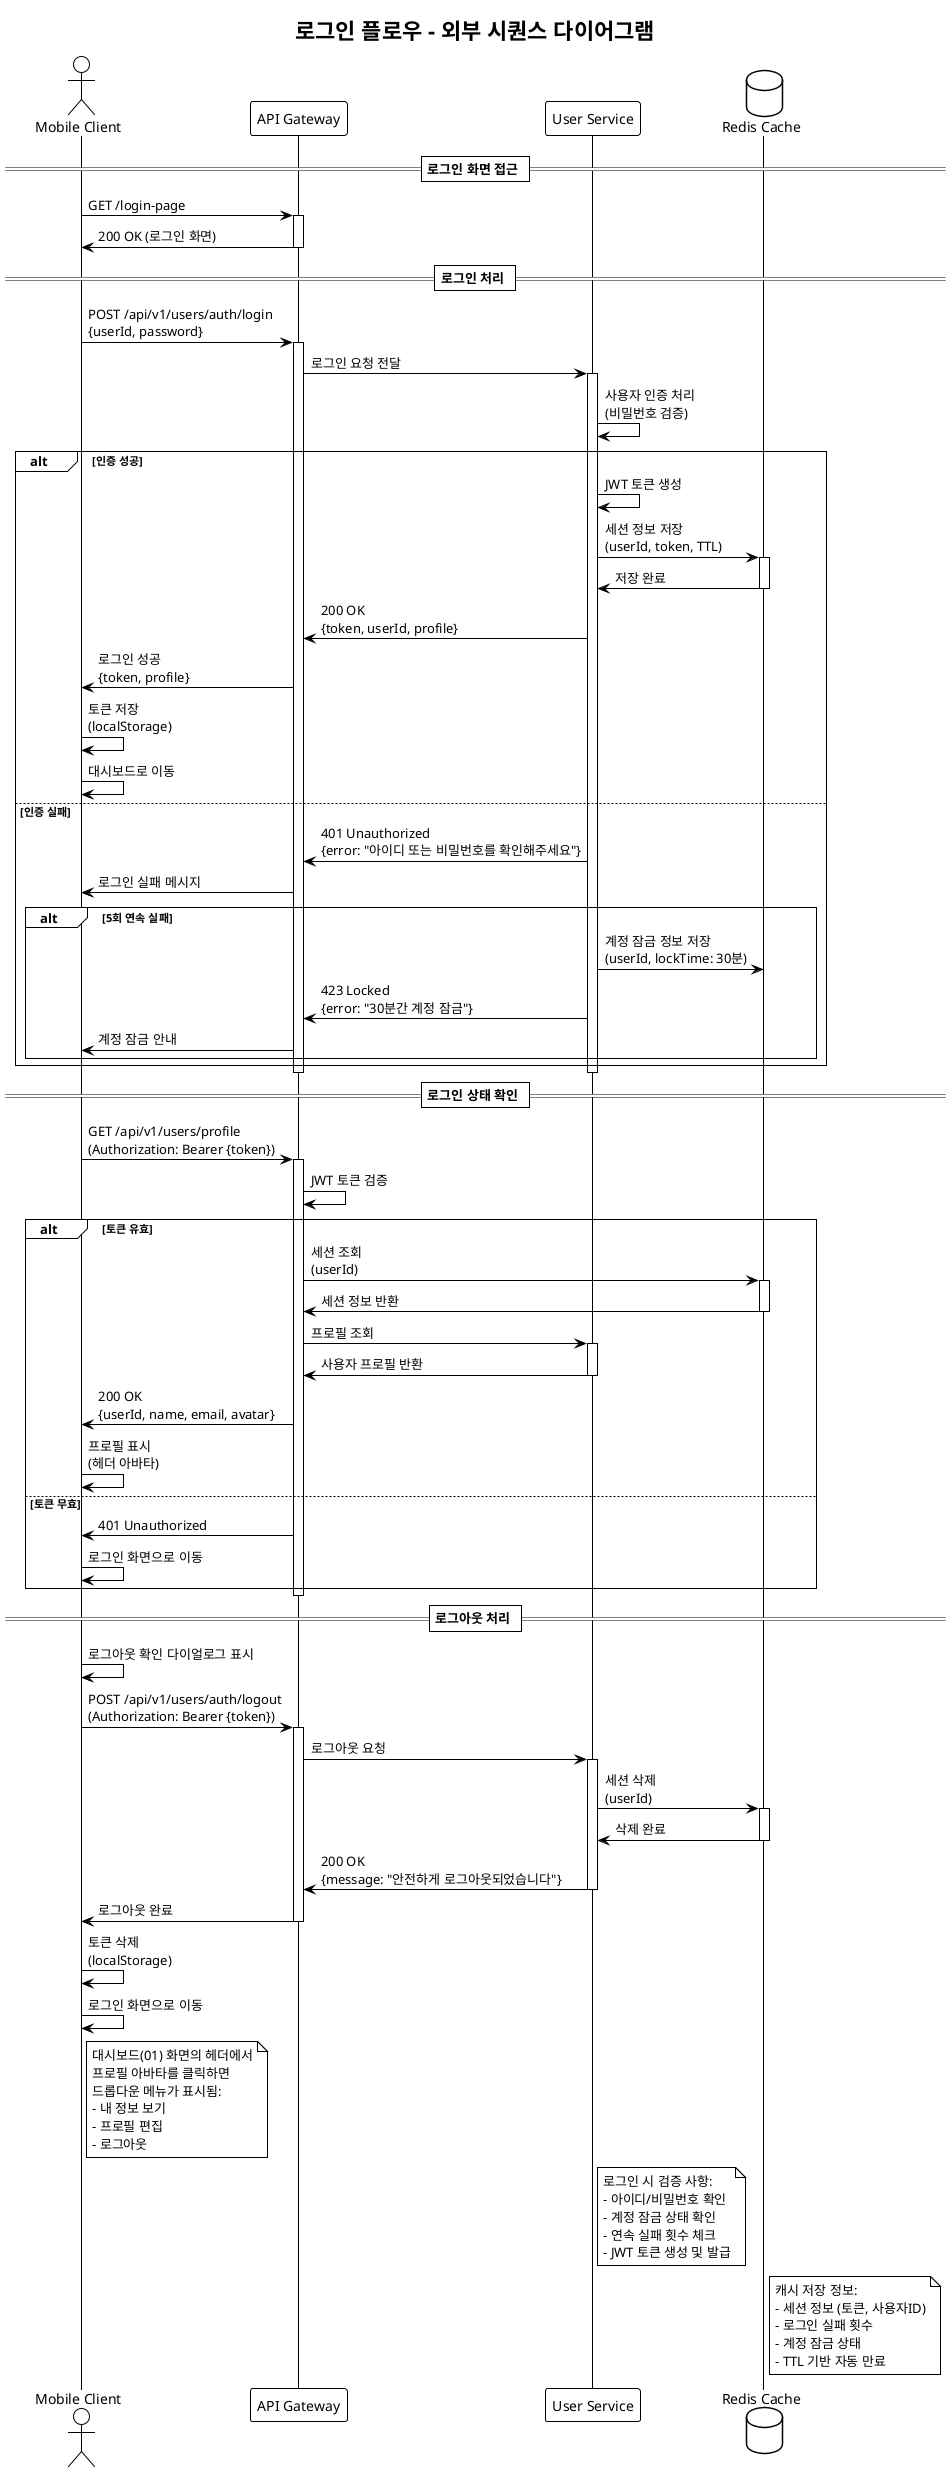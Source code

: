 @startuml 로그인플로우
!theme mono

title 로그인 플로우 - 외부 시퀀스 다이어그램

actor "Mobile Client" as Client
participant "API Gateway" as Gateway
participant "User Service" as UserService
database "Redis Cache" as Redis

== 로그인 화면 접근 ==
Client -> Gateway: GET /login-page
activate Gateway
Gateway -> Client: 200 OK (로그인 화면)
deactivate Gateway

== 로그인 처리 ==
Client -> Gateway: POST /api/v1/users/auth/login\n{userId, password}
activate Gateway

Gateway -> UserService: 로그인 요청 전달
activate UserService

UserService -> UserService: 사용자 인증 처리\n(비밀번호 검증)

alt 인증 성공
    UserService -> UserService: JWT 토큰 생성
    UserService -> Redis: 세션 정보 저장\n(userId, token, TTL)
    activate Redis
    Redis -> UserService: 저장 완료
    deactivate Redis
    
    UserService -> Gateway: 200 OK\n{token, userId, profile}
    Gateway -> Client: 로그인 성공\n{token, profile}
    
    Client -> Client: 토큰 저장\n(localStorage)
    Client -> Client: 대시보드로 이동
    
else 인증 실패
    UserService -> Gateway: 401 Unauthorized\n{error: "아이디 또는 비밀번호를 확인해주세요"}
    Gateway -> Client: 로그인 실패 메시지
    
    alt 5회 연속 실패
        UserService -> Redis: 계정 잠금 정보 저장\n(userId, lockTime: 30분)
        UserService -> Gateway: 423 Locked\n{error: "30분간 계정 잠금"}
        Gateway -> Client: 계정 잠금 안내
    end
end

deactivate UserService
deactivate Gateway

== 로그인 상태 확인 ==
Client -> Gateway: GET /api/v1/users/profile\n(Authorization: Bearer {token})
activate Gateway

Gateway -> Gateway: JWT 토큰 검증

alt 토큰 유효
    Gateway -> Redis: 세션 조회\n(userId)
    activate Redis
    Redis -> Gateway: 세션 정보 반환
    deactivate Redis
    
    Gateway -> UserService: 프로필 조회
    activate UserService
    UserService -> Gateway: 사용자 프로필 반환
    deactivate UserService
    
    Gateway -> Client: 200 OK\n{userId, name, email, avatar}
    Client -> Client: 프로필 표시\n(헤더 아바타)
else 토큰 무효
    Gateway -> Client: 401 Unauthorized
    Client -> Client: 로그인 화면으로 이동
end

deactivate Gateway

== 로그아웃 처리 ==
Client -> Client: 로그아웃 확인 다이얼로그 표시
Client -> Gateway: POST /api/v1/users/auth/logout\n(Authorization: Bearer {token})
activate Gateway

Gateway -> UserService: 로그아웃 요청
activate UserService

UserService -> Redis: 세션 삭제\n(userId)
activate Redis
Redis -> UserService: 삭제 완료
deactivate Redis

UserService -> Gateway: 200 OK\n{message: "안전하게 로그아웃되었습니다"}
deactivate UserService

Gateway -> Client: 로그아웃 완료
deactivate Gateway

Client -> Client: 토큰 삭제\n(localStorage)
Client -> Client: 로그인 화면으로 이동

note right of Client
대시보드(01) 화면의 헤더에서
프로필 아바타를 클릭하면
드롭다운 메뉴가 표시됨:
- 내 정보 보기
- 프로필 편집 
- 로그아웃
end note

note right of UserService
로그인 시 검증 사항:
- 아이디/비밀번호 확인
- 계정 잠금 상태 확인
- 연속 실패 횟수 체크
- JWT 토큰 생성 및 발급
end note

note right of Redis
캐시 저장 정보:
- 세션 정보 (토큰, 사용자ID)
- 로그인 실패 횟수
- 계정 잠금 상태
- TTL 기반 자동 만료
end note

@enduml